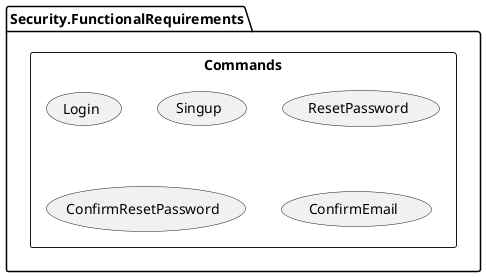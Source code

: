 @startuml
'https://plantuml.com/use-case-diagram

package [Security.FunctionalRequirements] {
    rectangle Commands {
        usecase Login
        usecase Singup
        usecase ResetPassword
        usecase ConfirmResetPassword
        usecase ConfirmEmail
    }
}

@enduml